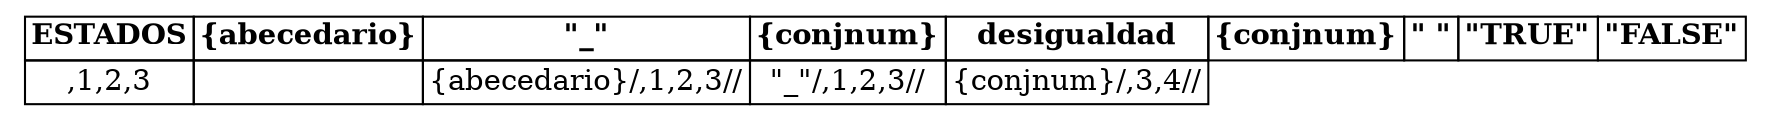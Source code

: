 digraph G{
node [shape=plaintext]
a [label=<<table border="0" cellborder="1" cellspacing="0">

<tr>
<td><b>ESTADOS</b></td>
<td><b>{abecedario}</b></td>
<td><b>"_"</b></td>
<td><b>{conjnum}</b></td>
<td><b>desigualdad</b></td>
<td><b>{conjnum}</b></td>
<td><b>" "</b></td>
<td><b>"TRUE"</b></td>
<td><b>"FALSE"</b></td>
</tr>
<tr>
<td>,1,2,3</td>
<td></td>
<td>{abecedario}/,1,2,3//</td>
<td>"_"/,1,2,3//</td>
<td>{conjnum}/,3,4//</td>
</tr>
</table>>];
}
